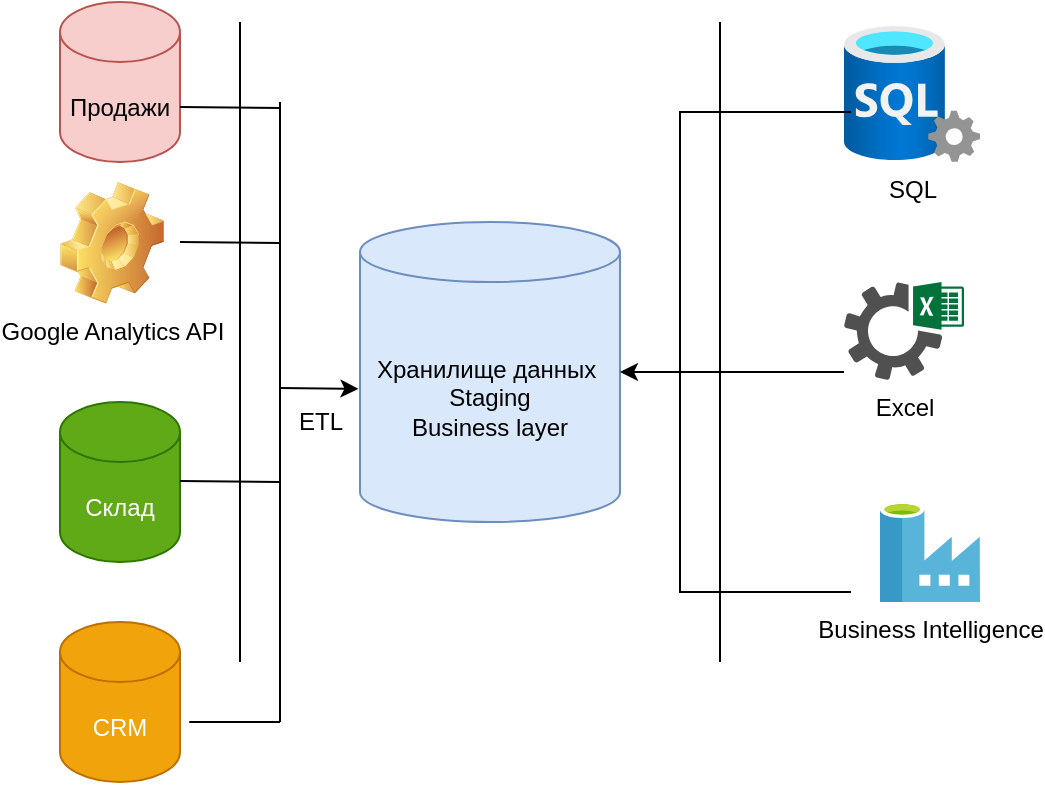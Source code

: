 <mxfile version="13.9.9" type="device"><diagram id="Q991RAwkbqJ8541DDwSo" name="Страница 1"><mxGraphModel dx="1316" dy="591" grid="1" gridSize="10" guides="1" tooltips="1" connect="1" arrows="1" fold="1" page="1" pageScale="1" pageWidth="827" pageHeight="1169" math="0" shadow="0"><root><mxCell id="0"/><mxCell id="1" parent="0"/><mxCell id="x8582HSb6EXBXqECt-_u-1" value="Хранилище данных&amp;nbsp;&lt;br&gt;Staging&lt;br&gt;Business layer" style="shape=cylinder3;whiteSpace=wrap;html=1;boundedLbl=1;backgroundOutline=1;size=15;fillColor=#dae8fc;strokeColor=#6c8ebf;" vertex="1" parent="1"><mxGeometry x="340" y="370" width="130" height="150" as="geometry"/></mxCell><mxCell id="x8582HSb6EXBXqECt-_u-2" value="" style="endArrow=none;html=1;" edge="1" parent="1"><mxGeometry width="50" height="50" relative="1" as="geometry"><mxPoint x="280" y="590" as="sourcePoint"/><mxPoint x="280" y="270" as="targetPoint"/></mxGeometry></mxCell><mxCell id="x8582HSb6EXBXqECt-_u-3" value="" style="endArrow=none;html=1;" edge="1" parent="1"><mxGeometry width="50" height="50" relative="1" as="geometry"><mxPoint x="520" y="590" as="sourcePoint"/><mxPoint x="520" y="270" as="targetPoint"/></mxGeometry></mxCell><mxCell id="x8582HSb6EXBXqECt-_u-4" value="Склад" style="shape=cylinder3;whiteSpace=wrap;html=1;boundedLbl=1;backgroundOutline=1;size=15;fillColor=#60a917;strokeColor=#2D7600;fontColor=#ffffff;" vertex="1" parent="1"><mxGeometry x="190" y="460" width="60" height="80" as="geometry"/></mxCell><mxCell id="x8582HSb6EXBXqECt-_u-5" value="CRM" style="shape=cylinder3;whiteSpace=wrap;html=1;boundedLbl=1;backgroundOutline=1;size=15;fillColor=#f0a30a;strokeColor=#BD7000;fontColor=#ffffff;" vertex="1" parent="1"><mxGeometry x="190" y="570" width="60" height="80" as="geometry"/></mxCell><mxCell id="x8582HSb6EXBXqECt-_u-6" value="Продажи" style="shape=cylinder3;whiteSpace=wrap;html=1;boundedLbl=1;backgroundOutline=1;size=15;fillColor=#f8cecc;strokeColor=#b85450;" vertex="1" parent="1"><mxGeometry x="190" y="260" width="60" height="80" as="geometry"/></mxCell><mxCell id="x8582HSb6EXBXqECt-_u-7" value="Google Analytics API" style="shape=image;html=1;verticalLabelPosition=bottom;verticalAlign=top;imageAspect=1;aspect=fixed;image=img/clipart/Gear_128x128.png" vertex="1" parent="1"><mxGeometry x="190" y="350" width="52" height="61" as="geometry"/></mxCell><mxCell id="x8582HSb6EXBXqECt-_u-8" value="" style="endArrow=none;html=1;" edge="1" parent="1"><mxGeometry width="50" height="50" relative="1" as="geometry"><mxPoint x="300" y="620" as="sourcePoint"/><mxPoint x="300" y="310" as="targetPoint"/></mxGeometry></mxCell><mxCell id="x8582HSb6EXBXqECt-_u-9" value="" style="endArrow=none;html=1;entryX=1;entryY=0;entryDx=0;entryDy=52.5;entryPerimeter=0;" edge="1" parent="1" target="x8582HSb6EXBXqECt-_u-6"><mxGeometry width="50" height="50" relative="1" as="geometry"><mxPoint x="300" y="313" as="sourcePoint"/><mxPoint x="440" y="400" as="targetPoint"/></mxGeometry></mxCell><mxCell id="x8582HSb6EXBXqECt-_u-10" value="" style="endArrow=none;html=1;entryX=1;entryY=0;entryDx=0;entryDy=52.5;entryPerimeter=0;" edge="1" parent="1"><mxGeometry width="50" height="50" relative="1" as="geometry"><mxPoint x="300" y="380.5" as="sourcePoint"/><mxPoint x="250" y="380" as="targetPoint"/></mxGeometry></mxCell><mxCell id="x8582HSb6EXBXqECt-_u-11" value="" style="endArrow=none;html=1;entryX=1;entryY=0;entryDx=0;entryDy=52.5;entryPerimeter=0;" edge="1" parent="1"><mxGeometry width="50" height="50" relative="1" as="geometry"><mxPoint x="300" y="500" as="sourcePoint"/><mxPoint x="250" y="499.5" as="targetPoint"/></mxGeometry></mxCell><mxCell id="x8582HSb6EXBXqECt-_u-12" value="" style="endArrow=none;html=1;" edge="1" parent="1"><mxGeometry width="50" height="50" relative="1" as="geometry"><mxPoint x="300" y="620" as="sourcePoint"/><mxPoint x="300" y="620" as="targetPoint"/><Array as="points"><mxPoint x="250" y="620"/></Array></mxGeometry></mxCell><mxCell id="x8582HSb6EXBXqECt-_u-13" value="" style="endArrow=classic;html=1;entryX=-0.006;entryY=0.556;entryDx=0;entryDy=0;entryPerimeter=0;" edge="1" parent="1" target="x8582HSb6EXBXqECt-_u-1"><mxGeometry width="50" height="50" relative="1" as="geometry"><mxPoint x="300" y="453" as="sourcePoint"/><mxPoint x="440" y="400" as="targetPoint"/></mxGeometry></mxCell><mxCell id="x8582HSb6EXBXqECt-_u-14" value="ETL" style="text;html=1;align=center;verticalAlign=middle;resizable=0;points=[];autosize=1;" vertex="1" parent="1"><mxGeometry x="300" y="460" width="40" height="20" as="geometry"/></mxCell><mxCell id="x8582HSb6EXBXqECt-_u-15" value="Excel&lt;br&gt;" style="pointerEvents=1;shadow=0;dashed=0;html=1;strokeColor=none;fillColor=#505050;labelPosition=center;verticalLabelPosition=bottom;verticalAlign=top;outlineConnect=0;align=center;shape=mxgraph.office.services.excel_services;" vertex="1" parent="1"><mxGeometry x="582" y="400" width="60" height="49" as="geometry"/></mxCell><mxCell id="x8582HSb6EXBXqECt-_u-16" value="SQL" style="aspect=fixed;html=1;points=[];align=center;image;fontSize=12;image=img/lib/azure2/databases/SQL_Server.svg;" vertex="1" parent="1"><mxGeometry x="582" y="272" width="68" height="68" as="geometry"/></mxCell><mxCell id="x8582HSb6EXBXqECt-_u-17" value="Business Intelligence&lt;br&gt;" style="aspect=fixed;html=1;points=[];align=center;image;fontSize=12;image=img/lib/mscae/Data_Factory.svg;" vertex="1" parent="1"><mxGeometry x="600" y="510" width="50" height="50" as="geometry"/></mxCell><mxCell id="x8582HSb6EXBXqECt-_u-18" value="" style="edgeStyle=elbowEdgeStyle;elbow=horizontal;endArrow=classic;html=1;entryX=1;entryY=0.5;entryDx=0;entryDy=0;entryPerimeter=0;" edge="1" parent="1" source="x8582HSb6EXBXqECt-_u-15" target="x8582HSb6EXBXqECt-_u-1"><mxGeometry width="50" height="50" relative="1" as="geometry"><mxPoint x="390" y="450" as="sourcePoint"/><mxPoint x="440" y="400" as="targetPoint"/><Array as="points"><mxPoint x="520" y="445"/></Array></mxGeometry></mxCell><mxCell id="x8582HSb6EXBXqECt-_u-19" value="" style="shape=partialRectangle;whiteSpace=wrap;html=1;bottom=1;right=1;left=1;top=0;fillColor=none;routingCenterX=-0.5;rotation=90;" vertex="1" parent="1"><mxGeometry x="422.5" y="392.5" width="240" height="85" as="geometry"/></mxCell></root></mxGraphModel></diagram></mxfile>